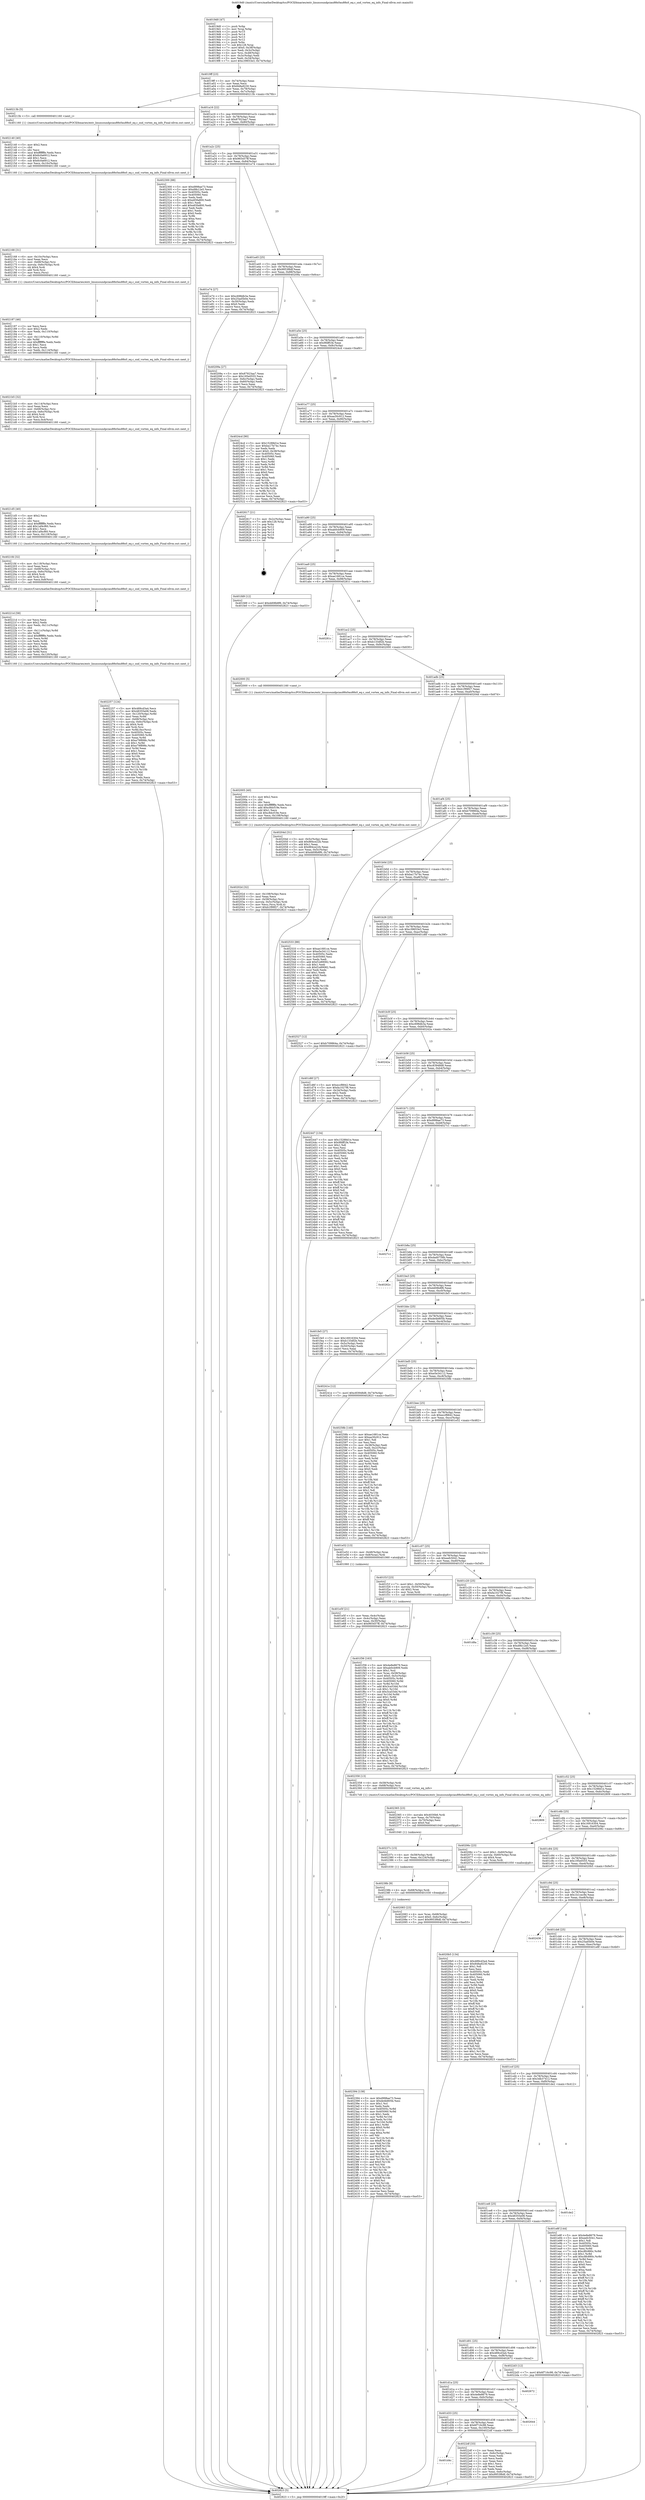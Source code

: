 digraph "0x4019d0" {
  label = "0x4019d0 (/mnt/c/Users/mathe/Desktop/tcc/POCII/binaries/extr_linuxsoundpciau88x0au88x0_eq.c_snd_vortex_eq_info_Final-ollvm.out::main(0))"
  labelloc = "t"
  node[shape=record]

  Entry [label="",width=0.3,height=0.3,shape=circle,fillcolor=black,style=filled]
  "0x4019ff" [label="{
     0x4019ff [23]\l
     | [instrs]\l
     &nbsp;&nbsp;0x4019ff \<+3\>: mov -0x74(%rbp),%eax\l
     &nbsp;&nbsp;0x401a02 \<+2\>: mov %eax,%ecx\l
     &nbsp;&nbsp;0x401a04 \<+6\>: sub $0x848a9230,%ecx\l
     &nbsp;&nbsp;0x401a0a \<+3\>: mov %eax,-0x78(%rbp)\l
     &nbsp;&nbsp;0x401a0d \<+3\>: mov %ecx,-0x7c(%rbp)\l
     &nbsp;&nbsp;0x401a10 \<+6\>: je 000000000040213b \<main+0x76b\>\l
  }"]
  "0x40213b" [label="{
     0x40213b [5]\l
     | [instrs]\l
     &nbsp;&nbsp;0x40213b \<+5\>: call 0000000000401160 \<next_i\>\l
     | [calls]\l
     &nbsp;&nbsp;0x401160 \{1\} (/mnt/c/Users/mathe/Desktop/tcc/POCII/binaries/extr_linuxsoundpciau88x0au88x0_eq.c_snd_vortex_eq_info_Final-ollvm.out::next_i)\l
  }"]
  "0x401a16" [label="{
     0x401a16 [22]\l
     | [instrs]\l
     &nbsp;&nbsp;0x401a16 \<+5\>: jmp 0000000000401a1b \<main+0x4b\>\l
     &nbsp;&nbsp;0x401a1b \<+3\>: mov -0x78(%rbp),%eax\l
     &nbsp;&nbsp;0x401a1e \<+5\>: sub $0x87923aa7,%eax\l
     &nbsp;&nbsp;0x401a23 \<+3\>: mov %eax,-0x80(%rbp)\l
     &nbsp;&nbsp;0x401a26 \<+6\>: je 0000000000402300 \<main+0x930\>\l
  }"]
  Exit [label="",width=0.3,height=0.3,shape=circle,fillcolor=black,style=filled,peripheries=2]
  "0x402300" [label="{
     0x402300 [88]\l
     | [instrs]\l
     &nbsp;&nbsp;0x402300 \<+5\>: mov $0xd998ae73,%eax\l
     &nbsp;&nbsp;0x402305 \<+5\>: mov $0xd9b12e5,%ecx\l
     &nbsp;&nbsp;0x40230a \<+7\>: mov 0x40505c,%edx\l
     &nbsp;&nbsp;0x402311 \<+7\>: mov 0x405060,%esi\l
     &nbsp;&nbsp;0x402318 \<+2\>: mov %edx,%edi\l
     &nbsp;&nbsp;0x40231a \<+6\>: sub $0xe65fa800,%edi\l
     &nbsp;&nbsp;0x402320 \<+3\>: sub $0x1,%edi\l
     &nbsp;&nbsp;0x402323 \<+6\>: add $0xe65fa800,%edi\l
     &nbsp;&nbsp;0x402329 \<+3\>: imul %edi,%edx\l
     &nbsp;&nbsp;0x40232c \<+3\>: and $0x1,%edx\l
     &nbsp;&nbsp;0x40232f \<+3\>: cmp $0x0,%edx\l
     &nbsp;&nbsp;0x402332 \<+4\>: sete %r8b\l
     &nbsp;&nbsp;0x402336 \<+3\>: cmp $0xa,%esi\l
     &nbsp;&nbsp;0x402339 \<+4\>: setl %r9b\l
     &nbsp;&nbsp;0x40233d \<+3\>: mov %r8b,%r10b\l
     &nbsp;&nbsp;0x402340 \<+3\>: and %r9b,%r10b\l
     &nbsp;&nbsp;0x402343 \<+3\>: xor %r9b,%r8b\l
     &nbsp;&nbsp;0x402346 \<+3\>: or %r8b,%r10b\l
     &nbsp;&nbsp;0x402349 \<+4\>: test $0x1,%r10b\l
     &nbsp;&nbsp;0x40234d \<+3\>: cmovne %ecx,%eax\l
     &nbsp;&nbsp;0x402350 \<+3\>: mov %eax,-0x74(%rbp)\l
     &nbsp;&nbsp;0x402353 \<+5\>: jmp 0000000000402823 \<main+0xe53\>\l
  }"]
  "0x401a2c" [label="{
     0x401a2c [25]\l
     | [instrs]\l
     &nbsp;&nbsp;0x401a2c \<+5\>: jmp 0000000000401a31 \<main+0x61\>\l
     &nbsp;&nbsp;0x401a31 \<+3\>: mov -0x78(%rbp),%eax\l
     &nbsp;&nbsp;0x401a34 \<+5\>: sub $0x965457ff,%eax\l
     &nbsp;&nbsp;0x401a39 \<+6\>: mov %eax,-0x84(%rbp)\l
     &nbsp;&nbsp;0x401a3f \<+6\>: je 0000000000401e74 \<main+0x4a4\>\l
  }"]
  "0x402394" [label="{
     0x402394 [138]\l
     | [instrs]\l
     &nbsp;&nbsp;0x402394 \<+5\>: mov $0xd998ae73,%eax\l
     &nbsp;&nbsp;0x402399 \<+5\>: mov $0xde4b805b,%esi\l
     &nbsp;&nbsp;0x40239e \<+2\>: mov $0x1,%cl\l
     &nbsp;&nbsp;0x4023a0 \<+2\>: xor %edx,%edx\l
     &nbsp;&nbsp;0x4023a2 \<+8\>: mov 0x40505c,%r8d\l
     &nbsp;&nbsp;0x4023aa \<+8\>: mov 0x405060,%r9d\l
     &nbsp;&nbsp;0x4023b2 \<+3\>: sub $0x1,%edx\l
     &nbsp;&nbsp;0x4023b5 \<+3\>: mov %r8d,%r10d\l
     &nbsp;&nbsp;0x4023b8 \<+3\>: add %edx,%r10d\l
     &nbsp;&nbsp;0x4023bb \<+4\>: imul %r10d,%r8d\l
     &nbsp;&nbsp;0x4023bf \<+4\>: and $0x1,%r8d\l
     &nbsp;&nbsp;0x4023c3 \<+4\>: cmp $0x0,%r8d\l
     &nbsp;&nbsp;0x4023c7 \<+4\>: sete %r11b\l
     &nbsp;&nbsp;0x4023cb \<+4\>: cmp $0xa,%r9d\l
     &nbsp;&nbsp;0x4023cf \<+3\>: setl %bl\l
     &nbsp;&nbsp;0x4023d2 \<+3\>: mov %r11b,%r14b\l
     &nbsp;&nbsp;0x4023d5 \<+4\>: xor $0xff,%r14b\l
     &nbsp;&nbsp;0x4023d9 \<+3\>: mov %bl,%r15b\l
     &nbsp;&nbsp;0x4023dc \<+4\>: xor $0xff,%r15b\l
     &nbsp;&nbsp;0x4023e0 \<+3\>: xor $0x0,%cl\l
     &nbsp;&nbsp;0x4023e3 \<+3\>: mov %r14b,%r12b\l
     &nbsp;&nbsp;0x4023e6 \<+4\>: and $0x0,%r12b\l
     &nbsp;&nbsp;0x4023ea \<+3\>: and %cl,%r11b\l
     &nbsp;&nbsp;0x4023ed \<+3\>: mov %r15b,%r13b\l
     &nbsp;&nbsp;0x4023f0 \<+4\>: and $0x0,%r13b\l
     &nbsp;&nbsp;0x4023f4 \<+2\>: and %cl,%bl\l
     &nbsp;&nbsp;0x4023f6 \<+3\>: or %r11b,%r12b\l
     &nbsp;&nbsp;0x4023f9 \<+3\>: or %bl,%r13b\l
     &nbsp;&nbsp;0x4023fc \<+3\>: xor %r13b,%r12b\l
     &nbsp;&nbsp;0x4023ff \<+3\>: or %r15b,%r14b\l
     &nbsp;&nbsp;0x402402 \<+4\>: xor $0xff,%r14b\l
     &nbsp;&nbsp;0x402406 \<+3\>: or $0x0,%cl\l
     &nbsp;&nbsp;0x402409 \<+3\>: and %cl,%r14b\l
     &nbsp;&nbsp;0x40240c \<+3\>: or %r14b,%r12b\l
     &nbsp;&nbsp;0x40240f \<+4\>: test $0x1,%r12b\l
     &nbsp;&nbsp;0x402413 \<+3\>: cmovne %esi,%eax\l
     &nbsp;&nbsp;0x402416 \<+3\>: mov %eax,-0x74(%rbp)\l
     &nbsp;&nbsp;0x402419 \<+5\>: jmp 0000000000402823 \<main+0xe53\>\l
  }"]
  "0x401e74" [label="{
     0x401e74 [27]\l
     | [instrs]\l
     &nbsp;&nbsp;0x401e74 \<+5\>: mov $0xc698db3a,%eax\l
     &nbsp;&nbsp;0x401e79 \<+5\>: mov $0x25ad5b0e,%ecx\l
     &nbsp;&nbsp;0x401e7e \<+3\>: mov -0x30(%rbp),%edx\l
     &nbsp;&nbsp;0x401e81 \<+3\>: cmp $0x0,%edx\l
     &nbsp;&nbsp;0x401e84 \<+3\>: cmove %ecx,%eax\l
     &nbsp;&nbsp;0x401e87 \<+3\>: mov %eax,-0x74(%rbp)\l
     &nbsp;&nbsp;0x401e8a \<+5\>: jmp 0000000000402823 \<main+0xe53\>\l
  }"]
  "0x401a45" [label="{
     0x401a45 [25]\l
     | [instrs]\l
     &nbsp;&nbsp;0x401a45 \<+5\>: jmp 0000000000401a4a \<main+0x7a\>\l
     &nbsp;&nbsp;0x401a4a \<+3\>: mov -0x78(%rbp),%eax\l
     &nbsp;&nbsp;0x401a4d \<+5\>: sub $0x9953f6df,%eax\l
     &nbsp;&nbsp;0x401a52 \<+6\>: mov %eax,-0x88(%rbp)\l
     &nbsp;&nbsp;0x401a58 \<+6\>: je 000000000040209a \<main+0x6ca\>\l
  }"]
  "0x40238b" [label="{
     0x40238b [9]\l
     | [instrs]\l
     &nbsp;&nbsp;0x40238b \<+4\>: mov -0x68(%rbp),%rdi\l
     &nbsp;&nbsp;0x40238f \<+5\>: call 0000000000401030 \<free@plt\>\l
     | [calls]\l
     &nbsp;&nbsp;0x401030 \{1\} (unknown)\l
  }"]
  "0x40209a" [label="{
     0x40209a [27]\l
     | [instrs]\l
     &nbsp;&nbsp;0x40209a \<+5\>: mov $0x87923aa7,%eax\l
     &nbsp;&nbsp;0x40209f \<+5\>: mov $0x195e0555,%ecx\l
     &nbsp;&nbsp;0x4020a4 \<+3\>: mov -0x6c(%rbp),%edx\l
     &nbsp;&nbsp;0x4020a7 \<+3\>: cmp -0x60(%rbp),%edx\l
     &nbsp;&nbsp;0x4020aa \<+3\>: cmovl %ecx,%eax\l
     &nbsp;&nbsp;0x4020ad \<+3\>: mov %eax,-0x74(%rbp)\l
     &nbsp;&nbsp;0x4020b0 \<+5\>: jmp 0000000000402823 \<main+0xe53\>\l
  }"]
  "0x401a5e" [label="{
     0x401a5e [25]\l
     | [instrs]\l
     &nbsp;&nbsp;0x401a5e \<+5\>: jmp 0000000000401a63 \<main+0x93\>\l
     &nbsp;&nbsp;0x401a63 \<+3\>: mov -0x78(%rbp),%eax\l
     &nbsp;&nbsp;0x401a66 \<+5\>: sub $0x9fdff1fe,%eax\l
     &nbsp;&nbsp;0x401a6b \<+6\>: mov %eax,-0x8c(%rbp)\l
     &nbsp;&nbsp;0x401a71 \<+6\>: je 00000000004024cd \<main+0xafd\>\l
  }"]
  "0x40237c" [label="{
     0x40237c [15]\l
     | [instrs]\l
     &nbsp;&nbsp;0x40237c \<+4\>: mov -0x58(%rbp),%rdi\l
     &nbsp;&nbsp;0x402380 \<+6\>: mov %eax,-0x124(%rbp)\l
     &nbsp;&nbsp;0x402386 \<+5\>: call 0000000000401030 \<free@plt\>\l
     | [calls]\l
     &nbsp;&nbsp;0x401030 \{1\} (unknown)\l
  }"]
  "0x4024cd" [label="{
     0x4024cd [90]\l
     | [instrs]\l
     &nbsp;&nbsp;0x4024cd \<+5\>: mov $0x15288d1e,%eax\l
     &nbsp;&nbsp;0x4024d2 \<+5\>: mov $0xba17b74c,%ecx\l
     &nbsp;&nbsp;0x4024d7 \<+2\>: xor %edx,%edx\l
     &nbsp;&nbsp;0x4024d9 \<+7\>: movl $0x0,-0x38(%rbp)\l
     &nbsp;&nbsp;0x4024e0 \<+7\>: mov 0x40505c,%esi\l
     &nbsp;&nbsp;0x4024e7 \<+7\>: mov 0x405060,%edi\l
     &nbsp;&nbsp;0x4024ee \<+3\>: sub $0x1,%edx\l
     &nbsp;&nbsp;0x4024f1 \<+3\>: mov %esi,%r8d\l
     &nbsp;&nbsp;0x4024f4 \<+3\>: add %edx,%r8d\l
     &nbsp;&nbsp;0x4024f7 \<+4\>: imul %r8d,%esi\l
     &nbsp;&nbsp;0x4024fb \<+3\>: and $0x1,%esi\l
     &nbsp;&nbsp;0x4024fe \<+3\>: cmp $0x0,%esi\l
     &nbsp;&nbsp;0x402501 \<+4\>: sete %r9b\l
     &nbsp;&nbsp;0x402505 \<+3\>: cmp $0xa,%edi\l
     &nbsp;&nbsp;0x402508 \<+4\>: setl %r10b\l
     &nbsp;&nbsp;0x40250c \<+3\>: mov %r9b,%r11b\l
     &nbsp;&nbsp;0x40250f \<+3\>: and %r10b,%r11b\l
     &nbsp;&nbsp;0x402512 \<+3\>: xor %r10b,%r9b\l
     &nbsp;&nbsp;0x402515 \<+3\>: or %r9b,%r11b\l
     &nbsp;&nbsp;0x402518 \<+4\>: test $0x1,%r11b\l
     &nbsp;&nbsp;0x40251c \<+3\>: cmovne %ecx,%eax\l
     &nbsp;&nbsp;0x40251f \<+3\>: mov %eax,-0x74(%rbp)\l
     &nbsp;&nbsp;0x402522 \<+5\>: jmp 0000000000402823 \<main+0xe53\>\l
  }"]
  "0x401a77" [label="{
     0x401a77 [25]\l
     | [instrs]\l
     &nbsp;&nbsp;0x401a77 \<+5\>: jmp 0000000000401a7c \<main+0xac\>\l
     &nbsp;&nbsp;0x401a7c \<+3\>: mov -0x78(%rbp),%eax\l
     &nbsp;&nbsp;0x401a7f \<+5\>: sub $0xaa30c912,%eax\l
     &nbsp;&nbsp;0x401a84 \<+6\>: mov %eax,-0x90(%rbp)\l
     &nbsp;&nbsp;0x401a8a \<+6\>: je 0000000000402617 \<main+0xc47\>\l
  }"]
  "0x402365" [label="{
     0x402365 [23]\l
     | [instrs]\l
     &nbsp;&nbsp;0x402365 \<+10\>: movabs $0x4030b6,%rdi\l
     &nbsp;&nbsp;0x40236f \<+3\>: mov %eax,-0x70(%rbp)\l
     &nbsp;&nbsp;0x402372 \<+3\>: mov -0x70(%rbp),%esi\l
     &nbsp;&nbsp;0x402375 \<+2\>: mov $0x0,%al\l
     &nbsp;&nbsp;0x402377 \<+5\>: call 0000000000401040 \<printf@plt\>\l
     | [calls]\l
     &nbsp;&nbsp;0x401040 \{1\} (unknown)\l
  }"]
  "0x402617" [label="{
     0x402617 [21]\l
     | [instrs]\l
     &nbsp;&nbsp;0x402617 \<+3\>: mov -0x2c(%rbp),%eax\l
     &nbsp;&nbsp;0x40261a \<+7\>: add $0x128,%rsp\l
     &nbsp;&nbsp;0x402621 \<+1\>: pop %rbx\l
     &nbsp;&nbsp;0x402622 \<+2\>: pop %r12\l
     &nbsp;&nbsp;0x402624 \<+2\>: pop %r13\l
     &nbsp;&nbsp;0x402626 \<+2\>: pop %r14\l
     &nbsp;&nbsp;0x402628 \<+2\>: pop %r15\l
     &nbsp;&nbsp;0x40262a \<+1\>: pop %rbp\l
     &nbsp;&nbsp;0x40262b \<+1\>: ret\l
  }"]
  "0x401a90" [label="{
     0x401a90 [25]\l
     | [instrs]\l
     &nbsp;&nbsp;0x401a90 \<+5\>: jmp 0000000000401a95 \<main+0xc5\>\l
     &nbsp;&nbsp;0x401a95 \<+3\>: mov -0x78(%rbp),%eax\l
     &nbsp;&nbsp;0x401a98 \<+5\>: sub $0xab0cb909,%eax\l
     &nbsp;&nbsp;0x401a9d \<+6\>: mov %eax,-0x94(%rbp)\l
     &nbsp;&nbsp;0x401aa3 \<+6\>: je 0000000000401fd9 \<main+0x609\>\l
  }"]
  "0x401d4c" [label="{
     0x401d4c\l
  }", style=dashed]
  "0x401fd9" [label="{
     0x401fd9 [12]\l
     | [instrs]\l
     &nbsp;&nbsp;0x401fd9 \<+7\>: movl $0xdd08b8f6,-0x74(%rbp)\l
     &nbsp;&nbsp;0x401fe0 \<+5\>: jmp 0000000000402823 \<main+0xe53\>\l
  }"]
  "0x401aa9" [label="{
     0x401aa9 [25]\l
     | [instrs]\l
     &nbsp;&nbsp;0x401aa9 \<+5\>: jmp 0000000000401aae \<main+0xde\>\l
     &nbsp;&nbsp;0x401aae \<+3\>: mov -0x78(%rbp),%eax\l
     &nbsp;&nbsp;0x401ab1 \<+5\>: sub $0xae1681ce,%eax\l
     &nbsp;&nbsp;0x401ab6 \<+6\>: mov %eax,-0x98(%rbp)\l
     &nbsp;&nbsp;0x401abc \<+6\>: je 000000000040281c \<main+0xe4c\>\l
  }"]
  "0x4022df" [label="{
     0x4022df [33]\l
     | [instrs]\l
     &nbsp;&nbsp;0x4022df \<+2\>: xor %eax,%eax\l
     &nbsp;&nbsp;0x4022e1 \<+3\>: mov -0x6c(%rbp),%ecx\l
     &nbsp;&nbsp;0x4022e4 \<+2\>: mov %eax,%edx\l
     &nbsp;&nbsp;0x4022e6 \<+2\>: sub %ecx,%edx\l
     &nbsp;&nbsp;0x4022e8 \<+2\>: mov %eax,%ecx\l
     &nbsp;&nbsp;0x4022ea \<+3\>: sub $0x1,%ecx\l
     &nbsp;&nbsp;0x4022ed \<+2\>: add %ecx,%edx\l
     &nbsp;&nbsp;0x4022ef \<+2\>: sub %edx,%eax\l
     &nbsp;&nbsp;0x4022f1 \<+3\>: mov %eax,-0x6c(%rbp)\l
     &nbsp;&nbsp;0x4022f4 \<+7\>: movl $0x9953f6df,-0x74(%rbp)\l
     &nbsp;&nbsp;0x4022fb \<+5\>: jmp 0000000000402823 \<main+0xe53\>\l
  }"]
  "0x40281c" [label="{
     0x40281c\l
  }", style=dashed]
  "0x401ac2" [label="{
     0x401ac2 [25]\l
     | [instrs]\l
     &nbsp;&nbsp;0x401ac2 \<+5\>: jmp 0000000000401ac7 \<main+0xf7\>\l
     &nbsp;&nbsp;0x401ac7 \<+3\>: mov -0x78(%rbp),%eax\l
     &nbsp;&nbsp;0x401aca \<+5\>: sub $0xb133df2b,%eax\l
     &nbsp;&nbsp;0x401acf \<+6\>: mov %eax,-0x9c(%rbp)\l
     &nbsp;&nbsp;0x401ad5 \<+6\>: je 0000000000402000 \<main+0x630\>\l
  }"]
  "0x401d33" [label="{
     0x401d33 [25]\l
     | [instrs]\l
     &nbsp;&nbsp;0x401d33 \<+5\>: jmp 0000000000401d38 \<main+0x368\>\l
     &nbsp;&nbsp;0x401d38 \<+3\>: mov -0x78(%rbp),%eax\l
     &nbsp;&nbsp;0x401d3b \<+5\>: sub $0x6f716c98,%eax\l
     &nbsp;&nbsp;0x401d40 \<+6\>: mov %eax,-0x100(%rbp)\l
     &nbsp;&nbsp;0x401d46 \<+6\>: je 00000000004022df \<main+0x90f\>\l
  }"]
  "0x402000" [label="{
     0x402000 [5]\l
     | [instrs]\l
     &nbsp;&nbsp;0x402000 \<+5\>: call 0000000000401160 \<next_i\>\l
     | [calls]\l
     &nbsp;&nbsp;0x401160 \{1\} (/mnt/c/Users/mathe/Desktop/tcc/POCII/binaries/extr_linuxsoundpciau88x0au88x0_eq.c_snd_vortex_eq_info_Final-ollvm.out::next_i)\l
  }"]
  "0x401adb" [label="{
     0x401adb [25]\l
     | [instrs]\l
     &nbsp;&nbsp;0x401adb \<+5\>: jmp 0000000000401ae0 \<main+0x110\>\l
     &nbsp;&nbsp;0x401ae0 \<+3\>: mov -0x78(%rbp),%eax\l
     &nbsp;&nbsp;0x401ae3 \<+5\>: sub $0xb1f99f27,%eax\l
     &nbsp;&nbsp;0x401ae8 \<+6\>: mov %eax,-0xa0(%rbp)\l
     &nbsp;&nbsp;0x401aee \<+6\>: je 000000000040204d \<main+0x67d\>\l
  }"]
  "0x402644" [label="{
     0x402644\l
  }", style=dashed]
  "0x40204d" [label="{
     0x40204d [31]\l
     | [instrs]\l
     &nbsp;&nbsp;0x40204d \<+3\>: mov -0x5c(%rbp),%eax\l
     &nbsp;&nbsp;0x402050 \<+5\>: add $0x884ce22b,%eax\l
     &nbsp;&nbsp;0x402055 \<+3\>: add $0x1,%eax\l
     &nbsp;&nbsp;0x402058 \<+5\>: sub $0x884ce22b,%eax\l
     &nbsp;&nbsp;0x40205d \<+3\>: mov %eax,-0x5c(%rbp)\l
     &nbsp;&nbsp;0x402060 \<+7\>: movl $0xdd08b8f6,-0x74(%rbp)\l
     &nbsp;&nbsp;0x402067 \<+5\>: jmp 0000000000402823 \<main+0xe53\>\l
  }"]
  "0x401af4" [label="{
     0x401af4 [25]\l
     | [instrs]\l
     &nbsp;&nbsp;0x401af4 \<+5\>: jmp 0000000000401af9 \<main+0x129\>\l
     &nbsp;&nbsp;0x401af9 \<+3\>: mov -0x78(%rbp),%eax\l
     &nbsp;&nbsp;0x401afc \<+5\>: sub $0xb709864a,%eax\l
     &nbsp;&nbsp;0x401b01 \<+6\>: mov %eax,-0xa4(%rbp)\l
     &nbsp;&nbsp;0x401b07 \<+6\>: je 0000000000402533 \<main+0xb63\>\l
  }"]
  "0x401d1a" [label="{
     0x401d1a [25]\l
     | [instrs]\l
     &nbsp;&nbsp;0x401d1a \<+5\>: jmp 0000000000401d1f \<main+0x34f\>\l
     &nbsp;&nbsp;0x401d1f \<+3\>: mov -0x78(%rbp),%eax\l
     &nbsp;&nbsp;0x401d22 \<+5\>: sub $0x4e8e8679,%eax\l
     &nbsp;&nbsp;0x401d27 \<+6\>: mov %eax,-0xfc(%rbp)\l
     &nbsp;&nbsp;0x401d2d \<+6\>: je 0000000000402644 \<main+0xc74\>\l
  }"]
  "0x402533" [label="{
     0x402533 [88]\l
     | [instrs]\l
     &nbsp;&nbsp;0x402533 \<+5\>: mov $0xae1681ce,%eax\l
     &nbsp;&nbsp;0x402538 \<+5\>: mov $0xe5e34112,%ecx\l
     &nbsp;&nbsp;0x40253d \<+7\>: mov 0x40505c,%edx\l
     &nbsp;&nbsp;0x402544 \<+7\>: mov 0x405060,%esi\l
     &nbsp;&nbsp;0x40254b \<+2\>: mov %edx,%edi\l
     &nbsp;&nbsp;0x40254d \<+6\>: add $0xf1e89082,%edi\l
     &nbsp;&nbsp;0x402553 \<+3\>: sub $0x1,%edi\l
     &nbsp;&nbsp;0x402556 \<+6\>: sub $0xf1e89082,%edi\l
     &nbsp;&nbsp;0x40255c \<+3\>: imul %edi,%edx\l
     &nbsp;&nbsp;0x40255f \<+3\>: and $0x1,%edx\l
     &nbsp;&nbsp;0x402562 \<+3\>: cmp $0x0,%edx\l
     &nbsp;&nbsp;0x402565 \<+4\>: sete %r8b\l
     &nbsp;&nbsp;0x402569 \<+3\>: cmp $0xa,%esi\l
     &nbsp;&nbsp;0x40256c \<+4\>: setl %r9b\l
     &nbsp;&nbsp;0x402570 \<+3\>: mov %r8b,%r10b\l
     &nbsp;&nbsp;0x402573 \<+3\>: and %r9b,%r10b\l
     &nbsp;&nbsp;0x402576 \<+3\>: xor %r9b,%r8b\l
     &nbsp;&nbsp;0x402579 \<+3\>: or %r8b,%r10b\l
     &nbsp;&nbsp;0x40257c \<+4\>: test $0x1,%r10b\l
     &nbsp;&nbsp;0x402580 \<+3\>: cmovne %ecx,%eax\l
     &nbsp;&nbsp;0x402583 \<+3\>: mov %eax,-0x74(%rbp)\l
     &nbsp;&nbsp;0x402586 \<+5\>: jmp 0000000000402823 \<main+0xe53\>\l
  }"]
  "0x401b0d" [label="{
     0x401b0d [25]\l
     | [instrs]\l
     &nbsp;&nbsp;0x401b0d \<+5\>: jmp 0000000000401b12 \<main+0x142\>\l
     &nbsp;&nbsp;0x401b12 \<+3\>: mov -0x78(%rbp),%eax\l
     &nbsp;&nbsp;0x401b15 \<+5\>: sub $0xba17b74c,%eax\l
     &nbsp;&nbsp;0x401b1a \<+6\>: mov %eax,-0xa8(%rbp)\l
     &nbsp;&nbsp;0x401b20 \<+6\>: je 0000000000402527 \<main+0xb57\>\l
  }"]
  "0x402672" [label="{
     0x402672\l
  }", style=dashed]
  "0x402527" [label="{
     0x402527 [12]\l
     | [instrs]\l
     &nbsp;&nbsp;0x402527 \<+7\>: movl $0xb709864a,-0x74(%rbp)\l
     &nbsp;&nbsp;0x40252e \<+5\>: jmp 0000000000402823 \<main+0xe53\>\l
  }"]
  "0x401b26" [label="{
     0x401b26 [25]\l
     | [instrs]\l
     &nbsp;&nbsp;0x401b26 \<+5\>: jmp 0000000000401b2b \<main+0x15b\>\l
     &nbsp;&nbsp;0x401b2b \<+3\>: mov -0x78(%rbp),%eax\l
     &nbsp;&nbsp;0x401b2e \<+5\>: sub $0xc39653e3,%eax\l
     &nbsp;&nbsp;0x401b33 \<+6\>: mov %eax,-0xac(%rbp)\l
     &nbsp;&nbsp;0x401b39 \<+6\>: je 0000000000401d6f \<main+0x39f\>\l
  }"]
  "0x401d01" [label="{
     0x401d01 [25]\l
     | [instrs]\l
     &nbsp;&nbsp;0x401d01 \<+5\>: jmp 0000000000401d06 \<main+0x336\>\l
     &nbsp;&nbsp;0x401d06 \<+3\>: mov -0x78(%rbp),%eax\l
     &nbsp;&nbsp;0x401d09 \<+5\>: sub $0x489cd3a4,%eax\l
     &nbsp;&nbsp;0x401d0e \<+6\>: mov %eax,-0xf8(%rbp)\l
     &nbsp;&nbsp;0x401d14 \<+6\>: je 0000000000402672 \<main+0xca2\>\l
  }"]
  "0x401d6f" [label="{
     0x401d6f [27]\l
     | [instrs]\l
     &nbsp;&nbsp;0x401d6f \<+5\>: mov $0xeccf8842,%eax\l
     &nbsp;&nbsp;0x401d74 \<+5\>: mov $0xfa1027f6,%ecx\l
     &nbsp;&nbsp;0x401d79 \<+3\>: mov -0x34(%rbp),%edx\l
     &nbsp;&nbsp;0x401d7c \<+3\>: cmp $0x2,%edx\l
     &nbsp;&nbsp;0x401d7f \<+3\>: cmovne %ecx,%eax\l
     &nbsp;&nbsp;0x401d82 \<+3\>: mov %eax,-0x74(%rbp)\l
     &nbsp;&nbsp;0x401d85 \<+5\>: jmp 0000000000402823 \<main+0xe53\>\l
  }"]
  "0x401b3f" [label="{
     0x401b3f [25]\l
     | [instrs]\l
     &nbsp;&nbsp;0x401b3f \<+5\>: jmp 0000000000401b44 \<main+0x174\>\l
     &nbsp;&nbsp;0x401b44 \<+3\>: mov -0x78(%rbp),%eax\l
     &nbsp;&nbsp;0x401b47 \<+5\>: sub $0xc698db3a,%eax\l
     &nbsp;&nbsp;0x401b4c \<+6\>: mov %eax,-0xb0(%rbp)\l
     &nbsp;&nbsp;0x401b52 \<+6\>: je 000000000040242a \<main+0xa5a\>\l
  }"]
  "0x402823" [label="{
     0x402823 [5]\l
     | [instrs]\l
     &nbsp;&nbsp;0x402823 \<+5\>: jmp 00000000004019ff \<main+0x2f\>\l
  }"]
  "0x4019d0" [label="{
     0x4019d0 [47]\l
     | [instrs]\l
     &nbsp;&nbsp;0x4019d0 \<+1\>: push %rbp\l
     &nbsp;&nbsp;0x4019d1 \<+3\>: mov %rsp,%rbp\l
     &nbsp;&nbsp;0x4019d4 \<+2\>: push %r15\l
     &nbsp;&nbsp;0x4019d6 \<+2\>: push %r14\l
     &nbsp;&nbsp;0x4019d8 \<+2\>: push %r13\l
     &nbsp;&nbsp;0x4019da \<+2\>: push %r12\l
     &nbsp;&nbsp;0x4019dc \<+1\>: push %rbx\l
     &nbsp;&nbsp;0x4019dd \<+7\>: sub $0x128,%rsp\l
     &nbsp;&nbsp;0x4019e4 \<+7\>: movl $0x0,-0x38(%rbp)\l
     &nbsp;&nbsp;0x4019eb \<+3\>: mov %edi,-0x3c(%rbp)\l
     &nbsp;&nbsp;0x4019ee \<+4\>: mov %rsi,-0x48(%rbp)\l
     &nbsp;&nbsp;0x4019f2 \<+3\>: mov -0x3c(%rbp),%edi\l
     &nbsp;&nbsp;0x4019f5 \<+3\>: mov %edi,-0x34(%rbp)\l
     &nbsp;&nbsp;0x4019f8 \<+7\>: movl $0xc39653e3,-0x74(%rbp)\l
  }"]
  "0x4022d3" [label="{
     0x4022d3 [12]\l
     | [instrs]\l
     &nbsp;&nbsp;0x4022d3 \<+7\>: movl $0x6f716c98,-0x74(%rbp)\l
     &nbsp;&nbsp;0x4022da \<+5\>: jmp 0000000000402823 \<main+0xe53\>\l
  }"]
  "0x40242a" [label="{
     0x40242a\l
  }", style=dashed]
  "0x401b58" [label="{
     0x401b58 [25]\l
     | [instrs]\l
     &nbsp;&nbsp;0x401b58 \<+5\>: jmp 0000000000401b5d \<main+0x18d\>\l
     &nbsp;&nbsp;0x401b5d \<+3\>: mov -0x78(%rbp),%eax\l
     &nbsp;&nbsp;0x401b60 \<+5\>: sub $0xc83948d8,%eax\l
     &nbsp;&nbsp;0x401b65 \<+6\>: mov %eax,-0xb4(%rbp)\l
     &nbsp;&nbsp;0x401b6b \<+6\>: je 0000000000402447 \<main+0xa77\>\l
  }"]
  "0x401ce8" [label="{
     0x401ce8 [25]\l
     | [instrs]\l
     &nbsp;&nbsp;0x401ce8 \<+5\>: jmp 0000000000401ced \<main+0x31d\>\l
     &nbsp;&nbsp;0x401ced \<+3\>: mov -0x78(%rbp),%eax\l
     &nbsp;&nbsp;0x401cf0 \<+5\>: sub $0x48355e08,%eax\l
     &nbsp;&nbsp;0x401cf5 \<+6\>: mov %eax,-0xf4(%rbp)\l
     &nbsp;&nbsp;0x401cfb \<+6\>: je 00000000004022d3 \<main+0x903\>\l
  }"]
  "0x402447" [label="{
     0x402447 [134]\l
     | [instrs]\l
     &nbsp;&nbsp;0x402447 \<+5\>: mov $0x15288d1e,%eax\l
     &nbsp;&nbsp;0x40244c \<+5\>: mov $0x9fdff1fe,%ecx\l
     &nbsp;&nbsp;0x402451 \<+2\>: mov $0x1,%dl\l
     &nbsp;&nbsp;0x402453 \<+2\>: xor %esi,%esi\l
     &nbsp;&nbsp;0x402455 \<+7\>: mov 0x40505c,%edi\l
     &nbsp;&nbsp;0x40245c \<+8\>: mov 0x405060,%r8d\l
     &nbsp;&nbsp;0x402464 \<+3\>: sub $0x1,%esi\l
     &nbsp;&nbsp;0x402467 \<+3\>: mov %edi,%r9d\l
     &nbsp;&nbsp;0x40246a \<+3\>: add %esi,%r9d\l
     &nbsp;&nbsp;0x40246d \<+4\>: imul %r9d,%edi\l
     &nbsp;&nbsp;0x402471 \<+3\>: and $0x1,%edi\l
     &nbsp;&nbsp;0x402474 \<+3\>: cmp $0x0,%edi\l
     &nbsp;&nbsp;0x402477 \<+4\>: sete %r10b\l
     &nbsp;&nbsp;0x40247b \<+4\>: cmp $0xa,%r8d\l
     &nbsp;&nbsp;0x40247f \<+4\>: setl %r11b\l
     &nbsp;&nbsp;0x402483 \<+3\>: mov %r10b,%bl\l
     &nbsp;&nbsp;0x402486 \<+3\>: xor $0xff,%bl\l
     &nbsp;&nbsp;0x402489 \<+3\>: mov %r11b,%r14b\l
     &nbsp;&nbsp;0x40248c \<+4\>: xor $0xff,%r14b\l
     &nbsp;&nbsp;0x402490 \<+3\>: xor $0x0,%dl\l
     &nbsp;&nbsp;0x402493 \<+3\>: mov %bl,%r15b\l
     &nbsp;&nbsp;0x402496 \<+4\>: and $0x0,%r15b\l
     &nbsp;&nbsp;0x40249a \<+3\>: and %dl,%r10b\l
     &nbsp;&nbsp;0x40249d \<+3\>: mov %r14b,%r12b\l
     &nbsp;&nbsp;0x4024a0 \<+4\>: and $0x0,%r12b\l
     &nbsp;&nbsp;0x4024a4 \<+3\>: and %dl,%r11b\l
     &nbsp;&nbsp;0x4024a7 \<+3\>: or %r10b,%r15b\l
     &nbsp;&nbsp;0x4024aa \<+3\>: or %r11b,%r12b\l
     &nbsp;&nbsp;0x4024ad \<+3\>: xor %r12b,%r15b\l
     &nbsp;&nbsp;0x4024b0 \<+3\>: or %r14b,%bl\l
     &nbsp;&nbsp;0x4024b3 \<+3\>: xor $0xff,%bl\l
     &nbsp;&nbsp;0x4024b6 \<+3\>: or $0x0,%dl\l
     &nbsp;&nbsp;0x4024b9 \<+2\>: and %dl,%bl\l
     &nbsp;&nbsp;0x4024bb \<+3\>: or %bl,%r15b\l
     &nbsp;&nbsp;0x4024be \<+4\>: test $0x1,%r15b\l
     &nbsp;&nbsp;0x4024c2 \<+3\>: cmovne %ecx,%eax\l
     &nbsp;&nbsp;0x4024c5 \<+3\>: mov %eax,-0x74(%rbp)\l
     &nbsp;&nbsp;0x4024c8 \<+5\>: jmp 0000000000402823 \<main+0xe53\>\l
  }"]
  "0x401b71" [label="{
     0x401b71 [25]\l
     | [instrs]\l
     &nbsp;&nbsp;0x401b71 \<+5\>: jmp 0000000000401b76 \<main+0x1a6\>\l
     &nbsp;&nbsp;0x401b76 \<+3\>: mov -0x78(%rbp),%eax\l
     &nbsp;&nbsp;0x401b79 \<+5\>: sub $0xd998ae73,%eax\l
     &nbsp;&nbsp;0x401b7e \<+6\>: mov %eax,-0xb8(%rbp)\l
     &nbsp;&nbsp;0x401b84 \<+6\>: je 00000000004027c1 \<main+0xdf1\>\l
  }"]
  "0x401de2" [label="{
     0x401de2\l
  }", style=dashed]
  "0x4027c1" [label="{
     0x4027c1\l
  }", style=dashed]
  "0x401b8a" [label="{
     0x401b8a [25]\l
     | [instrs]\l
     &nbsp;&nbsp;0x401b8a \<+5\>: jmp 0000000000401b8f \<main+0x1bf\>\l
     &nbsp;&nbsp;0x401b8f \<+3\>: mov -0x78(%rbp),%eax\l
     &nbsp;&nbsp;0x401b92 \<+5\>: sub $0xdad0758b,%eax\l
     &nbsp;&nbsp;0x401b97 \<+6\>: mov %eax,-0xbc(%rbp)\l
     &nbsp;&nbsp;0x401b9d \<+6\>: je 000000000040262c \<main+0xc5c\>\l
  }"]
  "0x402257" [label="{
     0x402257 [124]\l
     | [instrs]\l
     &nbsp;&nbsp;0x402257 \<+5\>: mov $0x489cd3a4,%ecx\l
     &nbsp;&nbsp;0x40225c \<+5\>: mov $0x48355e08,%edx\l
     &nbsp;&nbsp;0x402261 \<+7\>: mov -0x120(%rbp),%r8d\l
     &nbsp;&nbsp;0x402268 \<+4\>: imul %eax,%r8d\l
     &nbsp;&nbsp;0x40226c \<+4\>: mov -0x68(%rbp),%rsi\l
     &nbsp;&nbsp;0x402270 \<+4\>: movslq -0x6c(%rbp),%rdi\l
     &nbsp;&nbsp;0x402274 \<+4\>: shl $0x4,%rdi\l
     &nbsp;&nbsp;0x402278 \<+3\>: add %rdi,%rsi\l
     &nbsp;&nbsp;0x40227b \<+4\>: mov %r8d,0xc(%rsi)\l
     &nbsp;&nbsp;0x40227f \<+7\>: mov 0x40505c,%eax\l
     &nbsp;&nbsp;0x402286 \<+8\>: mov 0x405060,%r8d\l
     &nbsp;&nbsp;0x40228e \<+3\>: mov %eax,%r9d\l
     &nbsp;&nbsp;0x402291 \<+7\>: sub $0xe79f898c,%r9d\l
     &nbsp;&nbsp;0x402298 \<+4\>: sub $0x1,%r9d\l
     &nbsp;&nbsp;0x40229c \<+7\>: add $0xe79f898c,%r9d\l
     &nbsp;&nbsp;0x4022a3 \<+4\>: imul %r9d,%eax\l
     &nbsp;&nbsp;0x4022a7 \<+3\>: and $0x1,%eax\l
     &nbsp;&nbsp;0x4022aa \<+3\>: cmp $0x0,%eax\l
     &nbsp;&nbsp;0x4022ad \<+4\>: sete %r10b\l
     &nbsp;&nbsp;0x4022b1 \<+4\>: cmp $0xa,%r8d\l
     &nbsp;&nbsp;0x4022b5 \<+4\>: setl %r11b\l
     &nbsp;&nbsp;0x4022b9 \<+3\>: mov %r10b,%bl\l
     &nbsp;&nbsp;0x4022bc \<+3\>: and %r11b,%bl\l
     &nbsp;&nbsp;0x4022bf \<+3\>: xor %r11b,%r10b\l
     &nbsp;&nbsp;0x4022c2 \<+3\>: or %r10b,%bl\l
     &nbsp;&nbsp;0x4022c5 \<+3\>: test $0x1,%bl\l
     &nbsp;&nbsp;0x4022c8 \<+3\>: cmovne %edx,%ecx\l
     &nbsp;&nbsp;0x4022cb \<+3\>: mov %ecx,-0x74(%rbp)\l
     &nbsp;&nbsp;0x4022ce \<+5\>: jmp 0000000000402823 \<main+0xe53\>\l
  }"]
  "0x40262c" [label="{
     0x40262c\l
  }", style=dashed]
  "0x401ba3" [label="{
     0x401ba3 [25]\l
     | [instrs]\l
     &nbsp;&nbsp;0x401ba3 \<+5\>: jmp 0000000000401ba8 \<main+0x1d8\>\l
     &nbsp;&nbsp;0x401ba8 \<+3\>: mov -0x78(%rbp),%eax\l
     &nbsp;&nbsp;0x401bab \<+5\>: sub $0xdd08b8f6,%eax\l
     &nbsp;&nbsp;0x401bb0 \<+6\>: mov %eax,-0xc0(%rbp)\l
     &nbsp;&nbsp;0x401bb6 \<+6\>: je 0000000000401fe5 \<main+0x615\>\l
  }"]
  "0x40221d" [label="{
     0x40221d [58]\l
     | [instrs]\l
     &nbsp;&nbsp;0x40221d \<+2\>: xor %ecx,%ecx\l
     &nbsp;&nbsp;0x40221f \<+5\>: mov $0x2,%edx\l
     &nbsp;&nbsp;0x402224 \<+6\>: mov %edx,-0x11c(%rbp)\l
     &nbsp;&nbsp;0x40222a \<+1\>: cltd\l
     &nbsp;&nbsp;0x40222b \<+7\>: mov -0x11c(%rbp),%r8d\l
     &nbsp;&nbsp;0x402232 \<+3\>: idiv %r8d\l
     &nbsp;&nbsp;0x402235 \<+6\>: imul $0xfffffffe,%edx,%edx\l
     &nbsp;&nbsp;0x40223b \<+3\>: mov %ecx,%r9d\l
     &nbsp;&nbsp;0x40223e \<+3\>: sub %edx,%r9d\l
     &nbsp;&nbsp;0x402241 \<+2\>: mov %ecx,%edx\l
     &nbsp;&nbsp;0x402243 \<+3\>: sub $0x1,%edx\l
     &nbsp;&nbsp;0x402246 \<+3\>: add %edx,%r9d\l
     &nbsp;&nbsp;0x402249 \<+3\>: sub %r9d,%ecx\l
     &nbsp;&nbsp;0x40224c \<+6\>: mov %ecx,-0x120(%rbp)\l
     &nbsp;&nbsp;0x402252 \<+5\>: call 0000000000401160 \<next_i\>\l
     | [calls]\l
     &nbsp;&nbsp;0x401160 \{1\} (/mnt/c/Users/mathe/Desktop/tcc/POCII/binaries/extr_linuxsoundpciau88x0au88x0_eq.c_snd_vortex_eq_info_Final-ollvm.out::next_i)\l
  }"]
  "0x401fe5" [label="{
     0x401fe5 [27]\l
     | [instrs]\l
     &nbsp;&nbsp;0x401fe5 \<+5\>: mov $0x16916304,%eax\l
     &nbsp;&nbsp;0x401fea \<+5\>: mov $0xb133df2b,%ecx\l
     &nbsp;&nbsp;0x401fef \<+3\>: mov -0x5c(%rbp),%edx\l
     &nbsp;&nbsp;0x401ff2 \<+3\>: cmp -0x50(%rbp),%edx\l
     &nbsp;&nbsp;0x401ff5 \<+3\>: cmovl %ecx,%eax\l
     &nbsp;&nbsp;0x401ff8 \<+3\>: mov %eax,-0x74(%rbp)\l
     &nbsp;&nbsp;0x401ffb \<+5\>: jmp 0000000000402823 \<main+0xe53\>\l
  }"]
  "0x401bbc" [label="{
     0x401bbc [25]\l
     | [instrs]\l
     &nbsp;&nbsp;0x401bbc \<+5\>: jmp 0000000000401bc1 \<main+0x1f1\>\l
     &nbsp;&nbsp;0x401bc1 \<+3\>: mov -0x78(%rbp),%eax\l
     &nbsp;&nbsp;0x401bc4 \<+5\>: sub $0xde4b805b,%eax\l
     &nbsp;&nbsp;0x401bc9 \<+6\>: mov %eax,-0xc4(%rbp)\l
     &nbsp;&nbsp;0x401bcf \<+6\>: je 000000000040241e \<main+0xa4e\>\l
  }"]
  "0x4021fd" [label="{
     0x4021fd [32]\l
     | [instrs]\l
     &nbsp;&nbsp;0x4021fd \<+6\>: mov -0x118(%rbp),%ecx\l
     &nbsp;&nbsp;0x402203 \<+3\>: imul %eax,%ecx\l
     &nbsp;&nbsp;0x402206 \<+4\>: mov -0x68(%rbp),%rsi\l
     &nbsp;&nbsp;0x40220a \<+4\>: movslq -0x6c(%rbp),%rdi\l
     &nbsp;&nbsp;0x40220e \<+4\>: shl $0x4,%rdi\l
     &nbsp;&nbsp;0x402212 \<+3\>: add %rdi,%rsi\l
     &nbsp;&nbsp;0x402215 \<+3\>: mov %ecx,0x8(%rsi)\l
     &nbsp;&nbsp;0x402218 \<+5\>: call 0000000000401160 \<next_i\>\l
     | [calls]\l
     &nbsp;&nbsp;0x401160 \{1\} (/mnt/c/Users/mathe/Desktop/tcc/POCII/binaries/extr_linuxsoundpciau88x0au88x0_eq.c_snd_vortex_eq_info_Final-ollvm.out::next_i)\l
  }"]
  "0x40241e" [label="{
     0x40241e [12]\l
     | [instrs]\l
     &nbsp;&nbsp;0x40241e \<+7\>: movl $0xc83948d8,-0x74(%rbp)\l
     &nbsp;&nbsp;0x402425 \<+5\>: jmp 0000000000402823 \<main+0xe53\>\l
  }"]
  "0x401bd5" [label="{
     0x401bd5 [25]\l
     | [instrs]\l
     &nbsp;&nbsp;0x401bd5 \<+5\>: jmp 0000000000401bda \<main+0x20a\>\l
     &nbsp;&nbsp;0x401bda \<+3\>: mov -0x78(%rbp),%eax\l
     &nbsp;&nbsp;0x401bdd \<+5\>: sub $0xe5e34112,%eax\l
     &nbsp;&nbsp;0x401be2 \<+6\>: mov %eax,-0xc8(%rbp)\l
     &nbsp;&nbsp;0x401be8 \<+6\>: je 000000000040258b \<main+0xbbb\>\l
  }"]
  "0x4021d5" [label="{
     0x4021d5 [40]\l
     | [instrs]\l
     &nbsp;&nbsp;0x4021d5 \<+5\>: mov $0x2,%ecx\l
     &nbsp;&nbsp;0x4021da \<+1\>: cltd\l
     &nbsp;&nbsp;0x4021db \<+2\>: idiv %ecx\l
     &nbsp;&nbsp;0x4021dd \<+6\>: imul $0xfffffffe,%edx,%ecx\l
     &nbsp;&nbsp;0x4021e3 \<+6\>: add $0x1af4cf60,%ecx\l
     &nbsp;&nbsp;0x4021e9 \<+3\>: add $0x1,%ecx\l
     &nbsp;&nbsp;0x4021ec \<+6\>: sub $0x1af4cf60,%ecx\l
     &nbsp;&nbsp;0x4021f2 \<+6\>: mov %ecx,-0x118(%rbp)\l
     &nbsp;&nbsp;0x4021f8 \<+5\>: call 0000000000401160 \<next_i\>\l
     | [calls]\l
     &nbsp;&nbsp;0x401160 \{1\} (/mnt/c/Users/mathe/Desktop/tcc/POCII/binaries/extr_linuxsoundpciau88x0au88x0_eq.c_snd_vortex_eq_info_Final-ollvm.out::next_i)\l
  }"]
  "0x40258b" [label="{
     0x40258b [140]\l
     | [instrs]\l
     &nbsp;&nbsp;0x40258b \<+5\>: mov $0xae1681ce,%eax\l
     &nbsp;&nbsp;0x402590 \<+5\>: mov $0xaa30c912,%ecx\l
     &nbsp;&nbsp;0x402595 \<+2\>: mov $0x1,%dl\l
     &nbsp;&nbsp;0x402597 \<+2\>: xor %esi,%esi\l
     &nbsp;&nbsp;0x402599 \<+3\>: mov -0x38(%rbp),%edi\l
     &nbsp;&nbsp;0x40259c \<+3\>: mov %edi,-0x2c(%rbp)\l
     &nbsp;&nbsp;0x40259f \<+7\>: mov 0x40505c,%edi\l
     &nbsp;&nbsp;0x4025a6 \<+8\>: mov 0x405060,%r8d\l
     &nbsp;&nbsp;0x4025ae \<+3\>: sub $0x1,%esi\l
     &nbsp;&nbsp;0x4025b1 \<+3\>: mov %edi,%r9d\l
     &nbsp;&nbsp;0x4025b4 \<+3\>: add %esi,%r9d\l
     &nbsp;&nbsp;0x4025b7 \<+4\>: imul %r9d,%edi\l
     &nbsp;&nbsp;0x4025bb \<+3\>: and $0x1,%edi\l
     &nbsp;&nbsp;0x4025be \<+3\>: cmp $0x0,%edi\l
     &nbsp;&nbsp;0x4025c1 \<+4\>: sete %r10b\l
     &nbsp;&nbsp;0x4025c5 \<+4\>: cmp $0xa,%r8d\l
     &nbsp;&nbsp;0x4025c9 \<+4\>: setl %r11b\l
     &nbsp;&nbsp;0x4025cd \<+3\>: mov %r10b,%bl\l
     &nbsp;&nbsp;0x4025d0 \<+3\>: xor $0xff,%bl\l
     &nbsp;&nbsp;0x4025d3 \<+3\>: mov %r11b,%r14b\l
     &nbsp;&nbsp;0x4025d6 \<+4\>: xor $0xff,%r14b\l
     &nbsp;&nbsp;0x4025da \<+3\>: xor $0x1,%dl\l
     &nbsp;&nbsp;0x4025dd \<+3\>: mov %bl,%r15b\l
     &nbsp;&nbsp;0x4025e0 \<+4\>: and $0xff,%r15b\l
     &nbsp;&nbsp;0x4025e4 \<+3\>: and %dl,%r10b\l
     &nbsp;&nbsp;0x4025e7 \<+3\>: mov %r14b,%r12b\l
     &nbsp;&nbsp;0x4025ea \<+4\>: and $0xff,%r12b\l
     &nbsp;&nbsp;0x4025ee \<+3\>: and %dl,%r11b\l
     &nbsp;&nbsp;0x4025f1 \<+3\>: or %r10b,%r15b\l
     &nbsp;&nbsp;0x4025f4 \<+3\>: or %r11b,%r12b\l
     &nbsp;&nbsp;0x4025f7 \<+3\>: xor %r12b,%r15b\l
     &nbsp;&nbsp;0x4025fa \<+3\>: or %r14b,%bl\l
     &nbsp;&nbsp;0x4025fd \<+3\>: xor $0xff,%bl\l
     &nbsp;&nbsp;0x402600 \<+3\>: or $0x1,%dl\l
     &nbsp;&nbsp;0x402603 \<+2\>: and %dl,%bl\l
     &nbsp;&nbsp;0x402605 \<+3\>: or %bl,%r15b\l
     &nbsp;&nbsp;0x402608 \<+4\>: test $0x1,%r15b\l
     &nbsp;&nbsp;0x40260c \<+3\>: cmovne %ecx,%eax\l
     &nbsp;&nbsp;0x40260f \<+3\>: mov %eax,-0x74(%rbp)\l
     &nbsp;&nbsp;0x402612 \<+5\>: jmp 0000000000402823 \<main+0xe53\>\l
  }"]
  "0x401bee" [label="{
     0x401bee [25]\l
     | [instrs]\l
     &nbsp;&nbsp;0x401bee \<+5\>: jmp 0000000000401bf3 \<main+0x223\>\l
     &nbsp;&nbsp;0x401bf3 \<+3\>: mov -0x78(%rbp),%eax\l
     &nbsp;&nbsp;0x401bf6 \<+5\>: sub $0xeccf8842,%eax\l
     &nbsp;&nbsp;0x401bfb \<+6\>: mov %eax,-0xcc(%rbp)\l
     &nbsp;&nbsp;0x401c01 \<+6\>: je 0000000000401e52 \<main+0x482\>\l
  }"]
  "0x4021b5" [label="{
     0x4021b5 [32]\l
     | [instrs]\l
     &nbsp;&nbsp;0x4021b5 \<+6\>: mov -0x114(%rbp),%ecx\l
     &nbsp;&nbsp;0x4021bb \<+3\>: imul %eax,%ecx\l
     &nbsp;&nbsp;0x4021be \<+4\>: mov -0x68(%rbp),%rsi\l
     &nbsp;&nbsp;0x4021c2 \<+4\>: movslq -0x6c(%rbp),%rdi\l
     &nbsp;&nbsp;0x4021c6 \<+4\>: shl $0x4,%rdi\l
     &nbsp;&nbsp;0x4021ca \<+3\>: add %rdi,%rsi\l
     &nbsp;&nbsp;0x4021cd \<+3\>: mov %ecx,0x4(%rsi)\l
     &nbsp;&nbsp;0x4021d0 \<+5\>: call 0000000000401160 \<next_i\>\l
     | [calls]\l
     &nbsp;&nbsp;0x401160 \{1\} (/mnt/c/Users/mathe/Desktop/tcc/POCII/binaries/extr_linuxsoundpciau88x0au88x0_eq.c_snd_vortex_eq_info_Final-ollvm.out::next_i)\l
  }"]
  "0x401e52" [label="{
     0x401e52 [13]\l
     | [instrs]\l
     &nbsp;&nbsp;0x401e52 \<+4\>: mov -0x48(%rbp),%rax\l
     &nbsp;&nbsp;0x401e56 \<+4\>: mov 0x8(%rax),%rdi\l
     &nbsp;&nbsp;0x401e5a \<+5\>: call 0000000000401060 \<atoi@plt\>\l
     | [calls]\l
     &nbsp;&nbsp;0x401060 \{1\} (unknown)\l
  }"]
  "0x401c07" [label="{
     0x401c07 [25]\l
     | [instrs]\l
     &nbsp;&nbsp;0x401c07 \<+5\>: jmp 0000000000401c0c \<main+0x23c\>\l
     &nbsp;&nbsp;0x401c0c \<+3\>: mov -0x78(%rbp),%eax\l
     &nbsp;&nbsp;0x401c0f \<+5\>: sub $0xeefc5041,%eax\l
     &nbsp;&nbsp;0x401c14 \<+6\>: mov %eax,-0xd0(%rbp)\l
     &nbsp;&nbsp;0x401c1a \<+6\>: je 0000000000401f1f \<main+0x54f\>\l
  }"]
  "0x401e5f" [label="{
     0x401e5f [21]\l
     | [instrs]\l
     &nbsp;&nbsp;0x401e5f \<+3\>: mov %eax,-0x4c(%rbp)\l
     &nbsp;&nbsp;0x401e62 \<+3\>: mov -0x4c(%rbp),%eax\l
     &nbsp;&nbsp;0x401e65 \<+3\>: mov %eax,-0x30(%rbp)\l
     &nbsp;&nbsp;0x401e68 \<+7\>: movl $0x965457ff,-0x74(%rbp)\l
     &nbsp;&nbsp;0x401e6f \<+5\>: jmp 0000000000402823 \<main+0xe53\>\l
  }"]
  "0x402187" [label="{
     0x402187 [46]\l
     | [instrs]\l
     &nbsp;&nbsp;0x402187 \<+2\>: xor %ecx,%ecx\l
     &nbsp;&nbsp;0x402189 \<+5\>: mov $0x2,%edx\l
     &nbsp;&nbsp;0x40218e \<+6\>: mov %edx,-0x110(%rbp)\l
     &nbsp;&nbsp;0x402194 \<+1\>: cltd\l
     &nbsp;&nbsp;0x402195 \<+7\>: mov -0x110(%rbp),%r8d\l
     &nbsp;&nbsp;0x40219c \<+3\>: idiv %r8d\l
     &nbsp;&nbsp;0x40219f \<+6\>: imul $0xfffffffe,%edx,%edx\l
     &nbsp;&nbsp;0x4021a5 \<+3\>: sub $0x1,%ecx\l
     &nbsp;&nbsp;0x4021a8 \<+2\>: sub %ecx,%edx\l
     &nbsp;&nbsp;0x4021aa \<+6\>: mov %edx,-0x114(%rbp)\l
     &nbsp;&nbsp;0x4021b0 \<+5\>: call 0000000000401160 \<next_i\>\l
     | [calls]\l
     &nbsp;&nbsp;0x401160 \{1\} (/mnt/c/Users/mathe/Desktop/tcc/POCII/binaries/extr_linuxsoundpciau88x0au88x0_eq.c_snd_vortex_eq_info_Final-ollvm.out::next_i)\l
  }"]
  "0x401f1f" [label="{
     0x401f1f [23]\l
     | [instrs]\l
     &nbsp;&nbsp;0x401f1f \<+7\>: movl $0x1,-0x50(%rbp)\l
     &nbsp;&nbsp;0x401f26 \<+4\>: movslq -0x50(%rbp),%rax\l
     &nbsp;&nbsp;0x401f2a \<+4\>: shl $0x2,%rax\l
     &nbsp;&nbsp;0x401f2e \<+3\>: mov %rax,%rdi\l
     &nbsp;&nbsp;0x401f31 \<+5\>: call 0000000000401050 \<malloc@plt\>\l
     | [calls]\l
     &nbsp;&nbsp;0x401050 \{1\} (unknown)\l
  }"]
  "0x401c20" [label="{
     0x401c20 [25]\l
     | [instrs]\l
     &nbsp;&nbsp;0x401c20 \<+5\>: jmp 0000000000401c25 \<main+0x255\>\l
     &nbsp;&nbsp;0x401c25 \<+3\>: mov -0x78(%rbp),%eax\l
     &nbsp;&nbsp;0x401c28 \<+5\>: sub $0xfa1027f6,%eax\l
     &nbsp;&nbsp;0x401c2d \<+6\>: mov %eax,-0xd4(%rbp)\l
     &nbsp;&nbsp;0x401c33 \<+6\>: je 0000000000401d8a \<main+0x3ba\>\l
  }"]
  "0x402168" [label="{
     0x402168 [31]\l
     | [instrs]\l
     &nbsp;&nbsp;0x402168 \<+6\>: mov -0x10c(%rbp),%ecx\l
     &nbsp;&nbsp;0x40216e \<+3\>: imul %eax,%ecx\l
     &nbsp;&nbsp;0x402171 \<+4\>: mov -0x68(%rbp),%rsi\l
     &nbsp;&nbsp;0x402175 \<+4\>: movslq -0x6c(%rbp),%rdi\l
     &nbsp;&nbsp;0x402179 \<+4\>: shl $0x4,%rdi\l
     &nbsp;&nbsp;0x40217d \<+3\>: add %rdi,%rsi\l
     &nbsp;&nbsp;0x402180 \<+2\>: mov %ecx,(%rsi)\l
     &nbsp;&nbsp;0x402182 \<+5\>: call 0000000000401160 \<next_i\>\l
     | [calls]\l
     &nbsp;&nbsp;0x401160 \{1\} (/mnt/c/Users/mathe/Desktop/tcc/POCII/binaries/extr_linuxsoundpciau88x0au88x0_eq.c_snd_vortex_eq_info_Final-ollvm.out::next_i)\l
  }"]
  "0x401d8a" [label="{
     0x401d8a\l
  }", style=dashed]
  "0x401c39" [label="{
     0x401c39 [25]\l
     | [instrs]\l
     &nbsp;&nbsp;0x401c39 \<+5\>: jmp 0000000000401c3e \<main+0x26e\>\l
     &nbsp;&nbsp;0x401c3e \<+3\>: mov -0x78(%rbp),%eax\l
     &nbsp;&nbsp;0x401c41 \<+5\>: sub $0xd9b12e5,%eax\l
     &nbsp;&nbsp;0x401c46 \<+6\>: mov %eax,-0xd8(%rbp)\l
     &nbsp;&nbsp;0x401c4c \<+6\>: je 0000000000402358 \<main+0x988\>\l
  }"]
  "0x402140" [label="{
     0x402140 [40]\l
     | [instrs]\l
     &nbsp;&nbsp;0x402140 \<+5\>: mov $0x2,%ecx\l
     &nbsp;&nbsp;0x402145 \<+1\>: cltd\l
     &nbsp;&nbsp;0x402146 \<+2\>: idiv %ecx\l
     &nbsp;&nbsp;0x402148 \<+6\>: imul $0xfffffffe,%edx,%ecx\l
     &nbsp;&nbsp;0x40214e \<+6\>: add $0x6c0a6912,%ecx\l
     &nbsp;&nbsp;0x402154 \<+3\>: add $0x1,%ecx\l
     &nbsp;&nbsp;0x402157 \<+6\>: sub $0x6c0a6912,%ecx\l
     &nbsp;&nbsp;0x40215d \<+6\>: mov %ecx,-0x10c(%rbp)\l
     &nbsp;&nbsp;0x402163 \<+5\>: call 0000000000401160 \<next_i\>\l
     | [calls]\l
     &nbsp;&nbsp;0x401160 \{1\} (/mnt/c/Users/mathe/Desktop/tcc/POCII/binaries/extr_linuxsoundpciau88x0au88x0_eq.c_snd_vortex_eq_info_Final-ollvm.out::next_i)\l
  }"]
  "0x402358" [label="{
     0x402358 [13]\l
     | [instrs]\l
     &nbsp;&nbsp;0x402358 \<+4\>: mov -0x58(%rbp),%rdi\l
     &nbsp;&nbsp;0x40235c \<+4\>: mov -0x68(%rbp),%rsi\l
     &nbsp;&nbsp;0x402360 \<+5\>: call 00000000004017d0 \<snd_vortex_eq_info\>\l
     | [calls]\l
     &nbsp;&nbsp;0x4017d0 \{1\} (/mnt/c/Users/mathe/Desktop/tcc/POCII/binaries/extr_linuxsoundpciau88x0au88x0_eq.c_snd_vortex_eq_info_Final-ollvm.out::snd_vortex_eq_info)\l
  }"]
  "0x401c52" [label="{
     0x401c52 [25]\l
     | [instrs]\l
     &nbsp;&nbsp;0x401c52 \<+5\>: jmp 0000000000401c57 \<main+0x287\>\l
     &nbsp;&nbsp;0x401c57 \<+3\>: mov -0x78(%rbp),%eax\l
     &nbsp;&nbsp;0x401c5a \<+5\>: sub $0x15288d1e,%eax\l
     &nbsp;&nbsp;0x401c5f \<+6\>: mov %eax,-0xdc(%rbp)\l
     &nbsp;&nbsp;0x401c65 \<+6\>: je 0000000000402809 \<main+0xe39\>\l
  }"]
  "0x402083" [label="{
     0x402083 [23]\l
     | [instrs]\l
     &nbsp;&nbsp;0x402083 \<+4\>: mov %rax,-0x68(%rbp)\l
     &nbsp;&nbsp;0x402087 \<+7\>: movl $0x0,-0x6c(%rbp)\l
     &nbsp;&nbsp;0x40208e \<+7\>: movl $0x9953f6df,-0x74(%rbp)\l
     &nbsp;&nbsp;0x402095 \<+5\>: jmp 0000000000402823 \<main+0xe53\>\l
  }"]
  "0x402809" [label="{
     0x402809\l
  }", style=dashed]
  "0x401c6b" [label="{
     0x401c6b [25]\l
     | [instrs]\l
     &nbsp;&nbsp;0x401c6b \<+5\>: jmp 0000000000401c70 \<main+0x2a0\>\l
     &nbsp;&nbsp;0x401c70 \<+3\>: mov -0x78(%rbp),%eax\l
     &nbsp;&nbsp;0x401c73 \<+5\>: sub $0x16916304,%eax\l
     &nbsp;&nbsp;0x401c78 \<+6\>: mov %eax,-0xe0(%rbp)\l
     &nbsp;&nbsp;0x401c7e \<+6\>: je 000000000040206c \<main+0x69c\>\l
  }"]
  "0x40202d" [label="{
     0x40202d [32]\l
     | [instrs]\l
     &nbsp;&nbsp;0x40202d \<+6\>: mov -0x108(%rbp),%ecx\l
     &nbsp;&nbsp;0x402033 \<+3\>: imul %eax,%ecx\l
     &nbsp;&nbsp;0x402036 \<+4\>: mov -0x58(%rbp),%rsi\l
     &nbsp;&nbsp;0x40203a \<+4\>: movslq -0x5c(%rbp),%rdi\l
     &nbsp;&nbsp;0x40203e \<+3\>: mov %ecx,(%rsi,%rdi,4)\l
     &nbsp;&nbsp;0x402041 \<+7\>: movl $0xb1f99f27,-0x74(%rbp)\l
     &nbsp;&nbsp;0x402048 \<+5\>: jmp 0000000000402823 \<main+0xe53\>\l
  }"]
  "0x40206c" [label="{
     0x40206c [23]\l
     | [instrs]\l
     &nbsp;&nbsp;0x40206c \<+7\>: movl $0x1,-0x60(%rbp)\l
     &nbsp;&nbsp;0x402073 \<+4\>: movslq -0x60(%rbp),%rax\l
     &nbsp;&nbsp;0x402077 \<+4\>: shl $0x4,%rax\l
     &nbsp;&nbsp;0x40207b \<+3\>: mov %rax,%rdi\l
     &nbsp;&nbsp;0x40207e \<+5\>: call 0000000000401050 \<malloc@plt\>\l
     | [calls]\l
     &nbsp;&nbsp;0x401050 \{1\} (unknown)\l
  }"]
  "0x401c84" [label="{
     0x401c84 [25]\l
     | [instrs]\l
     &nbsp;&nbsp;0x401c84 \<+5\>: jmp 0000000000401c89 \<main+0x2b9\>\l
     &nbsp;&nbsp;0x401c89 \<+3\>: mov -0x78(%rbp),%eax\l
     &nbsp;&nbsp;0x401c8c \<+5\>: sub $0x195e0555,%eax\l
     &nbsp;&nbsp;0x401c91 \<+6\>: mov %eax,-0xe4(%rbp)\l
     &nbsp;&nbsp;0x401c97 \<+6\>: je 00000000004020b5 \<main+0x6e5\>\l
  }"]
  "0x402005" [label="{
     0x402005 [40]\l
     | [instrs]\l
     &nbsp;&nbsp;0x402005 \<+5\>: mov $0x2,%ecx\l
     &nbsp;&nbsp;0x40200a \<+1\>: cltd\l
     &nbsp;&nbsp;0x40200b \<+2\>: idiv %ecx\l
     &nbsp;&nbsp;0x40200d \<+6\>: imul $0xfffffffe,%edx,%ecx\l
     &nbsp;&nbsp;0x402013 \<+6\>: add $0xc8dcf19e,%ecx\l
     &nbsp;&nbsp;0x402019 \<+3\>: add $0x1,%ecx\l
     &nbsp;&nbsp;0x40201c \<+6\>: sub $0xc8dcf19e,%ecx\l
     &nbsp;&nbsp;0x402022 \<+6\>: mov %ecx,-0x108(%rbp)\l
     &nbsp;&nbsp;0x402028 \<+5\>: call 0000000000401160 \<next_i\>\l
     | [calls]\l
     &nbsp;&nbsp;0x401160 \{1\} (/mnt/c/Users/mathe/Desktop/tcc/POCII/binaries/extr_linuxsoundpciau88x0au88x0_eq.c_snd_vortex_eq_info_Final-ollvm.out::next_i)\l
  }"]
  "0x4020b5" [label="{
     0x4020b5 [134]\l
     | [instrs]\l
     &nbsp;&nbsp;0x4020b5 \<+5\>: mov $0x489cd3a4,%eax\l
     &nbsp;&nbsp;0x4020ba \<+5\>: mov $0x848a9230,%ecx\l
     &nbsp;&nbsp;0x4020bf \<+2\>: mov $0x1,%dl\l
     &nbsp;&nbsp;0x4020c1 \<+2\>: xor %esi,%esi\l
     &nbsp;&nbsp;0x4020c3 \<+7\>: mov 0x40505c,%edi\l
     &nbsp;&nbsp;0x4020ca \<+8\>: mov 0x405060,%r8d\l
     &nbsp;&nbsp;0x4020d2 \<+3\>: sub $0x1,%esi\l
     &nbsp;&nbsp;0x4020d5 \<+3\>: mov %edi,%r9d\l
     &nbsp;&nbsp;0x4020d8 \<+3\>: add %esi,%r9d\l
     &nbsp;&nbsp;0x4020db \<+4\>: imul %r9d,%edi\l
     &nbsp;&nbsp;0x4020df \<+3\>: and $0x1,%edi\l
     &nbsp;&nbsp;0x4020e2 \<+3\>: cmp $0x0,%edi\l
     &nbsp;&nbsp;0x4020e5 \<+4\>: sete %r10b\l
     &nbsp;&nbsp;0x4020e9 \<+4\>: cmp $0xa,%r8d\l
     &nbsp;&nbsp;0x4020ed \<+4\>: setl %r11b\l
     &nbsp;&nbsp;0x4020f1 \<+3\>: mov %r10b,%bl\l
     &nbsp;&nbsp;0x4020f4 \<+3\>: xor $0xff,%bl\l
     &nbsp;&nbsp;0x4020f7 \<+3\>: mov %r11b,%r14b\l
     &nbsp;&nbsp;0x4020fa \<+4\>: xor $0xff,%r14b\l
     &nbsp;&nbsp;0x4020fe \<+3\>: xor $0x0,%dl\l
     &nbsp;&nbsp;0x402101 \<+3\>: mov %bl,%r15b\l
     &nbsp;&nbsp;0x402104 \<+4\>: and $0x0,%r15b\l
     &nbsp;&nbsp;0x402108 \<+3\>: and %dl,%r10b\l
     &nbsp;&nbsp;0x40210b \<+3\>: mov %r14b,%r12b\l
     &nbsp;&nbsp;0x40210e \<+4\>: and $0x0,%r12b\l
     &nbsp;&nbsp;0x402112 \<+3\>: and %dl,%r11b\l
     &nbsp;&nbsp;0x402115 \<+3\>: or %r10b,%r15b\l
     &nbsp;&nbsp;0x402118 \<+3\>: or %r11b,%r12b\l
     &nbsp;&nbsp;0x40211b \<+3\>: xor %r12b,%r15b\l
     &nbsp;&nbsp;0x40211e \<+3\>: or %r14b,%bl\l
     &nbsp;&nbsp;0x402121 \<+3\>: xor $0xff,%bl\l
     &nbsp;&nbsp;0x402124 \<+3\>: or $0x0,%dl\l
     &nbsp;&nbsp;0x402127 \<+2\>: and %dl,%bl\l
     &nbsp;&nbsp;0x402129 \<+3\>: or %bl,%r15b\l
     &nbsp;&nbsp;0x40212c \<+4\>: test $0x1,%r15b\l
     &nbsp;&nbsp;0x402130 \<+3\>: cmovne %ecx,%eax\l
     &nbsp;&nbsp;0x402133 \<+3\>: mov %eax,-0x74(%rbp)\l
     &nbsp;&nbsp;0x402136 \<+5\>: jmp 0000000000402823 \<main+0xe53\>\l
  }"]
  "0x401c9d" [label="{
     0x401c9d [25]\l
     | [instrs]\l
     &nbsp;&nbsp;0x401c9d \<+5\>: jmp 0000000000401ca2 \<main+0x2d2\>\l
     &nbsp;&nbsp;0x401ca2 \<+3\>: mov -0x78(%rbp),%eax\l
     &nbsp;&nbsp;0x401ca5 \<+5\>: sub $0x1b1cec9e,%eax\l
     &nbsp;&nbsp;0x401caa \<+6\>: mov %eax,-0xe8(%rbp)\l
     &nbsp;&nbsp;0x401cb0 \<+6\>: je 0000000000402436 \<main+0xa66\>\l
  }"]
  "0x401f36" [label="{
     0x401f36 [163]\l
     | [instrs]\l
     &nbsp;&nbsp;0x401f36 \<+5\>: mov $0x4e8e8679,%ecx\l
     &nbsp;&nbsp;0x401f3b \<+5\>: mov $0xab0cb909,%edx\l
     &nbsp;&nbsp;0x401f40 \<+3\>: mov $0x1,%sil\l
     &nbsp;&nbsp;0x401f43 \<+4\>: mov %rax,-0x58(%rbp)\l
     &nbsp;&nbsp;0x401f47 \<+7\>: movl $0x0,-0x5c(%rbp)\l
     &nbsp;&nbsp;0x401f4e \<+8\>: mov 0x40505c,%r8d\l
     &nbsp;&nbsp;0x401f56 \<+8\>: mov 0x405060,%r9d\l
     &nbsp;&nbsp;0x401f5e \<+3\>: mov %r8d,%r10d\l
     &nbsp;&nbsp;0x401f61 \<+7\>: add $0x3ca53dd,%r10d\l
     &nbsp;&nbsp;0x401f68 \<+4\>: sub $0x1,%r10d\l
     &nbsp;&nbsp;0x401f6c \<+7\>: sub $0x3ca53dd,%r10d\l
     &nbsp;&nbsp;0x401f73 \<+4\>: imul %r10d,%r8d\l
     &nbsp;&nbsp;0x401f77 \<+4\>: and $0x1,%r8d\l
     &nbsp;&nbsp;0x401f7b \<+4\>: cmp $0x0,%r8d\l
     &nbsp;&nbsp;0x401f7f \<+4\>: sete %r11b\l
     &nbsp;&nbsp;0x401f83 \<+4\>: cmp $0xa,%r9d\l
     &nbsp;&nbsp;0x401f87 \<+3\>: setl %bl\l
     &nbsp;&nbsp;0x401f8a \<+3\>: mov %r11b,%r14b\l
     &nbsp;&nbsp;0x401f8d \<+4\>: xor $0xff,%r14b\l
     &nbsp;&nbsp;0x401f91 \<+3\>: mov %bl,%r15b\l
     &nbsp;&nbsp;0x401f94 \<+4\>: xor $0xff,%r15b\l
     &nbsp;&nbsp;0x401f98 \<+4\>: xor $0x1,%sil\l
     &nbsp;&nbsp;0x401f9c \<+3\>: mov %r14b,%r12b\l
     &nbsp;&nbsp;0x401f9f \<+4\>: and $0xff,%r12b\l
     &nbsp;&nbsp;0x401fa3 \<+3\>: and %sil,%r11b\l
     &nbsp;&nbsp;0x401fa6 \<+3\>: mov %r15b,%r13b\l
     &nbsp;&nbsp;0x401fa9 \<+4\>: and $0xff,%r13b\l
     &nbsp;&nbsp;0x401fad \<+3\>: and %sil,%bl\l
     &nbsp;&nbsp;0x401fb0 \<+3\>: or %r11b,%r12b\l
     &nbsp;&nbsp;0x401fb3 \<+3\>: or %bl,%r13b\l
     &nbsp;&nbsp;0x401fb6 \<+3\>: xor %r13b,%r12b\l
     &nbsp;&nbsp;0x401fb9 \<+3\>: or %r15b,%r14b\l
     &nbsp;&nbsp;0x401fbc \<+4\>: xor $0xff,%r14b\l
     &nbsp;&nbsp;0x401fc0 \<+4\>: or $0x1,%sil\l
     &nbsp;&nbsp;0x401fc4 \<+3\>: and %sil,%r14b\l
     &nbsp;&nbsp;0x401fc7 \<+3\>: or %r14b,%r12b\l
     &nbsp;&nbsp;0x401fca \<+4\>: test $0x1,%r12b\l
     &nbsp;&nbsp;0x401fce \<+3\>: cmovne %edx,%ecx\l
     &nbsp;&nbsp;0x401fd1 \<+3\>: mov %ecx,-0x74(%rbp)\l
     &nbsp;&nbsp;0x401fd4 \<+5\>: jmp 0000000000402823 \<main+0xe53\>\l
  }"]
  "0x402436" [label="{
     0x402436\l
  }", style=dashed]
  "0x401cb6" [label="{
     0x401cb6 [25]\l
     | [instrs]\l
     &nbsp;&nbsp;0x401cb6 \<+5\>: jmp 0000000000401cbb \<main+0x2eb\>\l
     &nbsp;&nbsp;0x401cbb \<+3\>: mov -0x78(%rbp),%eax\l
     &nbsp;&nbsp;0x401cbe \<+5\>: sub $0x25ad5b0e,%eax\l
     &nbsp;&nbsp;0x401cc3 \<+6\>: mov %eax,-0xec(%rbp)\l
     &nbsp;&nbsp;0x401cc9 \<+6\>: je 0000000000401e8f \<main+0x4bf\>\l
  }"]
  "0x401ccf" [label="{
     0x401ccf [25]\l
     | [instrs]\l
     &nbsp;&nbsp;0x401ccf \<+5\>: jmp 0000000000401cd4 \<main+0x304\>\l
     &nbsp;&nbsp;0x401cd4 \<+3\>: mov -0x78(%rbp),%eax\l
     &nbsp;&nbsp;0x401cd7 \<+5\>: sub $0x3db37412,%eax\l
     &nbsp;&nbsp;0x401cdc \<+6\>: mov %eax,-0xf0(%rbp)\l
     &nbsp;&nbsp;0x401ce2 \<+6\>: je 0000000000401de2 \<main+0x412\>\l
  }"]
  "0x401e8f" [label="{
     0x401e8f [144]\l
     | [instrs]\l
     &nbsp;&nbsp;0x401e8f \<+5\>: mov $0x4e8e8679,%eax\l
     &nbsp;&nbsp;0x401e94 \<+5\>: mov $0xeefc5041,%ecx\l
     &nbsp;&nbsp;0x401e99 \<+2\>: mov $0x1,%dl\l
     &nbsp;&nbsp;0x401e9b \<+7\>: mov 0x40505c,%esi\l
     &nbsp;&nbsp;0x401ea2 \<+7\>: mov 0x405060,%edi\l
     &nbsp;&nbsp;0x401ea9 \<+3\>: mov %esi,%r8d\l
     &nbsp;&nbsp;0x401eac \<+7\>: sub $0xc8fc880c,%r8d\l
     &nbsp;&nbsp;0x401eb3 \<+4\>: sub $0x1,%r8d\l
     &nbsp;&nbsp;0x401eb7 \<+7\>: add $0xc8fc880c,%r8d\l
     &nbsp;&nbsp;0x401ebe \<+4\>: imul %r8d,%esi\l
     &nbsp;&nbsp;0x401ec2 \<+3\>: and $0x1,%esi\l
     &nbsp;&nbsp;0x401ec5 \<+3\>: cmp $0x0,%esi\l
     &nbsp;&nbsp;0x401ec8 \<+4\>: sete %r9b\l
     &nbsp;&nbsp;0x401ecc \<+3\>: cmp $0xa,%edi\l
     &nbsp;&nbsp;0x401ecf \<+4\>: setl %r10b\l
     &nbsp;&nbsp;0x401ed3 \<+3\>: mov %r9b,%r11b\l
     &nbsp;&nbsp;0x401ed6 \<+4\>: xor $0xff,%r11b\l
     &nbsp;&nbsp;0x401eda \<+3\>: mov %r10b,%bl\l
     &nbsp;&nbsp;0x401edd \<+3\>: xor $0xff,%bl\l
     &nbsp;&nbsp;0x401ee0 \<+3\>: xor $0x1,%dl\l
     &nbsp;&nbsp;0x401ee3 \<+3\>: mov %r11b,%r14b\l
     &nbsp;&nbsp;0x401ee6 \<+4\>: and $0xff,%r14b\l
     &nbsp;&nbsp;0x401eea \<+3\>: and %dl,%r9b\l
     &nbsp;&nbsp;0x401eed \<+3\>: mov %bl,%r15b\l
     &nbsp;&nbsp;0x401ef0 \<+4\>: and $0xff,%r15b\l
     &nbsp;&nbsp;0x401ef4 \<+3\>: and %dl,%r10b\l
     &nbsp;&nbsp;0x401ef7 \<+3\>: or %r9b,%r14b\l
     &nbsp;&nbsp;0x401efa \<+3\>: or %r10b,%r15b\l
     &nbsp;&nbsp;0x401efd \<+3\>: xor %r15b,%r14b\l
     &nbsp;&nbsp;0x401f00 \<+3\>: or %bl,%r11b\l
     &nbsp;&nbsp;0x401f03 \<+4\>: xor $0xff,%r11b\l
     &nbsp;&nbsp;0x401f07 \<+3\>: or $0x1,%dl\l
     &nbsp;&nbsp;0x401f0a \<+3\>: and %dl,%r11b\l
     &nbsp;&nbsp;0x401f0d \<+3\>: or %r11b,%r14b\l
     &nbsp;&nbsp;0x401f10 \<+4\>: test $0x1,%r14b\l
     &nbsp;&nbsp;0x401f14 \<+3\>: cmovne %ecx,%eax\l
     &nbsp;&nbsp;0x401f17 \<+3\>: mov %eax,-0x74(%rbp)\l
     &nbsp;&nbsp;0x401f1a \<+5\>: jmp 0000000000402823 \<main+0xe53\>\l
  }"]
  Entry -> "0x4019d0" [label=" 1"]
  "0x4019ff" -> "0x40213b" [label=" 1"]
  "0x4019ff" -> "0x401a16" [label=" 25"]
  "0x402617" -> Exit [label=" 1"]
  "0x401a16" -> "0x402300" [label=" 1"]
  "0x401a16" -> "0x401a2c" [label=" 24"]
  "0x40258b" -> "0x402823" [label=" 1"]
  "0x401a2c" -> "0x401e74" [label=" 1"]
  "0x401a2c" -> "0x401a45" [label=" 23"]
  "0x402533" -> "0x402823" [label=" 1"]
  "0x401a45" -> "0x40209a" [label=" 2"]
  "0x401a45" -> "0x401a5e" [label=" 21"]
  "0x402527" -> "0x402823" [label=" 1"]
  "0x401a5e" -> "0x4024cd" [label=" 1"]
  "0x401a5e" -> "0x401a77" [label=" 20"]
  "0x4024cd" -> "0x402823" [label=" 1"]
  "0x401a77" -> "0x402617" [label=" 1"]
  "0x401a77" -> "0x401a90" [label=" 19"]
  "0x402447" -> "0x402823" [label=" 1"]
  "0x401a90" -> "0x401fd9" [label=" 1"]
  "0x401a90" -> "0x401aa9" [label=" 18"]
  "0x40241e" -> "0x402823" [label=" 1"]
  "0x401aa9" -> "0x40281c" [label=" 0"]
  "0x401aa9" -> "0x401ac2" [label=" 18"]
  "0x402394" -> "0x402823" [label=" 1"]
  "0x401ac2" -> "0x402000" [label=" 1"]
  "0x401ac2" -> "0x401adb" [label=" 17"]
  "0x40237c" -> "0x40238b" [label=" 1"]
  "0x401adb" -> "0x40204d" [label=" 1"]
  "0x401adb" -> "0x401af4" [label=" 16"]
  "0x402365" -> "0x40237c" [label=" 1"]
  "0x401af4" -> "0x402533" [label=" 1"]
  "0x401af4" -> "0x401b0d" [label=" 15"]
  "0x402300" -> "0x402823" [label=" 1"]
  "0x401b0d" -> "0x402527" [label=" 1"]
  "0x401b0d" -> "0x401b26" [label=" 14"]
  "0x4022df" -> "0x402823" [label=" 1"]
  "0x401b26" -> "0x401d6f" [label=" 1"]
  "0x401b26" -> "0x401b3f" [label=" 13"]
  "0x401d6f" -> "0x402823" [label=" 1"]
  "0x4019d0" -> "0x4019ff" [label=" 1"]
  "0x402823" -> "0x4019ff" [label=" 25"]
  "0x401d33" -> "0x4022df" [label=" 1"]
  "0x401b3f" -> "0x40242a" [label=" 0"]
  "0x401b3f" -> "0x401b58" [label=" 13"]
  "0x40238b" -> "0x402394" [label=" 1"]
  "0x401b58" -> "0x402447" [label=" 1"]
  "0x401b58" -> "0x401b71" [label=" 12"]
  "0x401d1a" -> "0x402644" [label=" 0"]
  "0x401b71" -> "0x4027c1" [label=" 0"]
  "0x401b71" -> "0x401b8a" [label=" 12"]
  "0x402358" -> "0x402365" [label=" 1"]
  "0x401b8a" -> "0x40262c" [label=" 0"]
  "0x401b8a" -> "0x401ba3" [label=" 12"]
  "0x401d01" -> "0x402672" [label=" 0"]
  "0x401ba3" -> "0x401fe5" [label=" 2"]
  "0x401ba3" -> "0x401bbc" [label=" 10"]
  "0x401d33" -> "0x401d4c" [label=" 0"]
  "0x401bbc" -> "0x40241e" [label=" 1"]
  "0x401bbc" -> "0x401bd5" [label=" 9"]
  "0x4022d3" -> "0x402823" [label=" 1"]
  "0x401bd5" -> "0x40258b" [label=" 1"]
  "0x401bd5" -> "0x401bee" [label=" 8"]
  "0x401ce8" -> "0x401d01" [label=" 1"]
  "0x401bee" -> "0x401e52" [label=" 1"]
  "0x401bee" -> "0x401c07" [label=" 7"]
  "0x401e52" -> "0x401e5f" [label=" 1"]
  "0x401e5f" -> "0x402823" [label=" 1"]
  "0x401e74" -> "0x402823" [label=" 1"]
  "0x401ce8" -> "0x4022d3" [label=" 1"]
  "0x401c07" -> "0x401f1f" [label=" 1"]
  "0x401c07" -> "0x401c20" [label=" 6"]
  "0x401d1a" -> "0x401d33" [label=" 1"]
  "0x401c20" -> "0x401d8a" [label=" 0"]
  "0x401c20" -> "0x401c39" [label=" 6"]
  "0x401ccf" -> "0x401ce8" [label=" 2"]
  "0x401c39" -> "0x402358" [label=" 1"]
  "0x401c39" -> "0x401c52" [label=" 5"]
  "0x401ccf" -> "0x401de2" [label=" 0"]
  "0x401c52" -> "0x402809" [label=" 0"]
  "0x401c52" -> "0x401c6b" [label=" 5"]
  "0x401d01" -> "0x401d1a" [label=" 1"]
  "0x401c6b" -> "0x40206c" [label=" 1"]
  "0x401c6b" -> "0x401c84" [label=" 4"]
  "0x402257" -> "0x402823" [label=" 1"]
  "0x401c84" -> "0x4020b5" [label=" 1"]
  "0x401c84" -> "0x401c9d" [label=" 3"]
  "0x40221d" -> "0x402257" [label=" 1"]
  "0x401c9d" -> "0x402436" [label=" 0"]
  "0x401c9d" -> "0x401cb6" [label=" 3"]
  "0x4021fd" -> "0x40221d" [label=" 1"]
  "0x401cb6" -> "0x401e8f" [label=" 1"]
  "0x401cb6" -> "0x401ccf" [label=" 2"]
  "0x401e8f" -> "0x402823" [label=" 1"]
  "0x401f1f" -> "0x401f36" [label=" 1"]
  "0x401f36" -> "0x402823" [label=" 1"]
  "0x401fd9" -> "0x402823" [label=" 1"]
  "0x401fe5" -> "0x402823" [label=" 2"]
  "0x402000" -> "0x402005" [label=" 1"]
  "0x402005" -> "0x40202d" [label=" 1"]
  "0x40202d" -> "0x402823" [label=" 1"]
  "0x40204d" -> "0x402823" [label=" 1"]
  "0x40206c" -> "0x402083" [label=" 1"]
  "0x402083" -> "0x402823" [label=" 1"]
  "0x40209a" -> "0x402823" [label=" 2"]
  "0x4020b5" -> "0x402823" [label=" 1"]
  "0x40213b" -> "0x402140" [label=" 1"]
  "0x402140" -> "0x402168" [label=" 1"]
  "0x402168" -> "0x402187" [label=" 1"]
  "0x402187" -> "0x4021b5" [label=" 1"]
  "0x4021b5" -> "0x4021d5" [label=" 1"]
  "0x4021d5" -> "0x4021fd" [label=" 1"]
}

